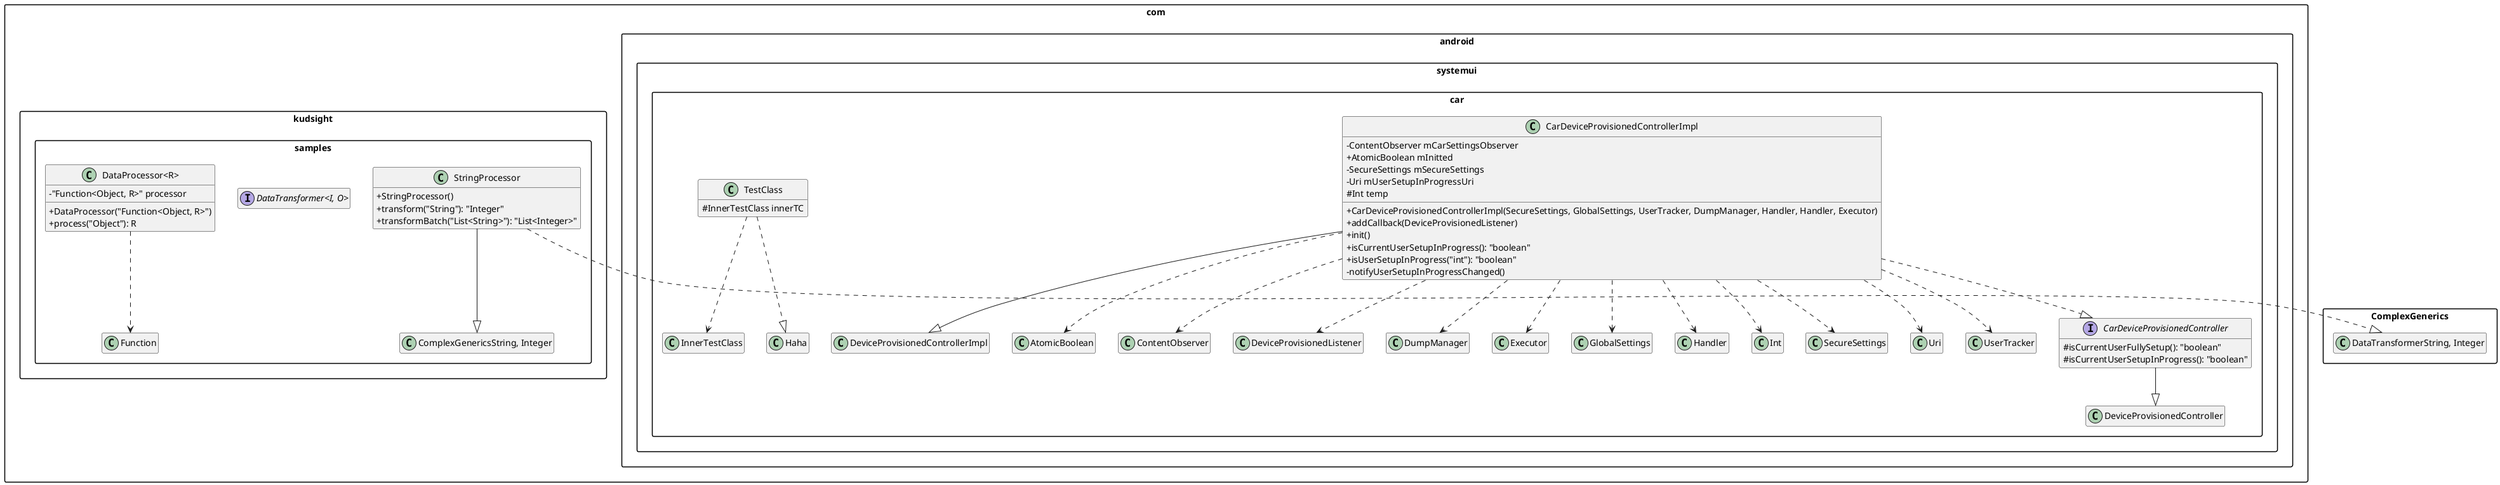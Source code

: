 @startuml
' Consolidated UML Diagram
hide empty members
skinparam classAttributeIconSize 0
skinparam packageStyle rectangle
package "com.android.systemui.car" {
interface "com.android.systemui.car.CarDeviceProvisionedController"  {
#  isCurrentUserFullySetup(): "boolean"
#  isCurrentUserSetupInProgress(): "boolean"
}
class "com.android.systemui.car.CarDeviceProvisionedControllerImpl"  {
-  ContentObserver mCarSettingsObserver
+  AtomicBoolean mInitted
-  SecureSettings mSecureSettings
-  Uri mUserSetupInProgressUri
#  Int temp
+  CarDeviceProvisionedControllerImpl(SecureSettings, GlobalSettings, UserTracker, DumpManager, Handler, Handler, Executor)
+  addCallback(DeviceProvisionedListener)
+  init()
+  isCurrentUserSetupInProgress(): "boolean"
+  isUserSetupInProgress("int"): "boolean"
-  notifyUserSetupInProgressChanged()
}
class "com.android.systemui.car.TestClass"  {
#  InnerTestClass innerTC
}
}

package "com.kudsight.samples" {
class "com.kudsight.samples.DataProcessor<R>"  {
-  "Function<Object, R>" processor
+  DataProcessor("Function<Object, R>")
+  process("Object"): R
}
interface "com.kudsight.samples.DataTransformer<I, O>"  {
}
class "com.kudsight.samples.StringProcessor"  {
+  StringProcessor()
+  transform("String"): "Integer"
+  transformBatch("List<String>"): "List<Integer>"
}
}

' Relationships
"com.android.systemui.car.CarDeviceProvisionedController" --|> "com.android.systemui.car.DeviceProvisionedController"
"com.android.systemui.car.CarDeviceProvisionedControllerImpl" --|> "com.android.systemui.car.DeviceProvisionedControllerImpl"
"com.android.systemui.car.CarDeviceProvisionedControllerImpl" ..> "com.android.systemui.car.AtomicBoolean"
"com.android.systemui.car.CarDeviceProvisionedControllerImpl" ..> "com.android.systemui.car.ContentObserver"
"com.android.systemui.car.CarDeviceProvisionedControllerImpl" ..> "com.android.systemui.car.DeviceProvisionedListener"
"com.android.systemui.car.CarDeviceProvisionedControllerImpl" ..> "com.android.systemui.car.DumpManager"
"com.android.systemui.car.CarDeviceProvisionedControllerImpl" ..> "com.android.systemui.car.Executor"
"com.android.systemui.car.CarDeviceProvisionedControllerImpl" ..> "com.android.systemui.car.GlobalSettings"
"com.android.systemui.car.CarDeviceProvisionedControllerImpl" ..> "com.android.systemui.car.Handler"
"com.android.systemui.car.CarDeviceProvisionedControllerImpl" ..> "com.android.systemui.car.Int"
"com.android.systemui.car.CarDeviceProvisionedControllerImpl" ..> "com.android.systemui.car.SecureSettings"
"com.android.systemui.car.CarDeviceProvisionedControllerImpl" ..> "com.android.systemui.car.Uri"
"com.android.systemui.car.CarDeviceProvisionedControllerImpl" ..> "com.android.systemui.car.UserTracker"
"com.android.systemui.car.CarDeviceProvisionedControllerImpl" ..|> "com.android.systemui.car.CarDeviceProvisionedController"
"com.android.systemui.car.TestClass" ..> "com.android.systemui.car.InnerTestClass"
"com.android.systemui.car.TestClass" ..|> "com.android.systemui.car.Haha"
"com.kudsight.samples.DataProcessor<R>" ..> "com.kudsight.samples.Function"
"com.kudsight.samples.StringProcessor" --|> "com.kudsight.samples.ComplexGenericsString, Integer"
"com.kudsight.samples.StringProcessor" ..|> "ComplexGenerics.DataTransformerString, Integer"
@enduml